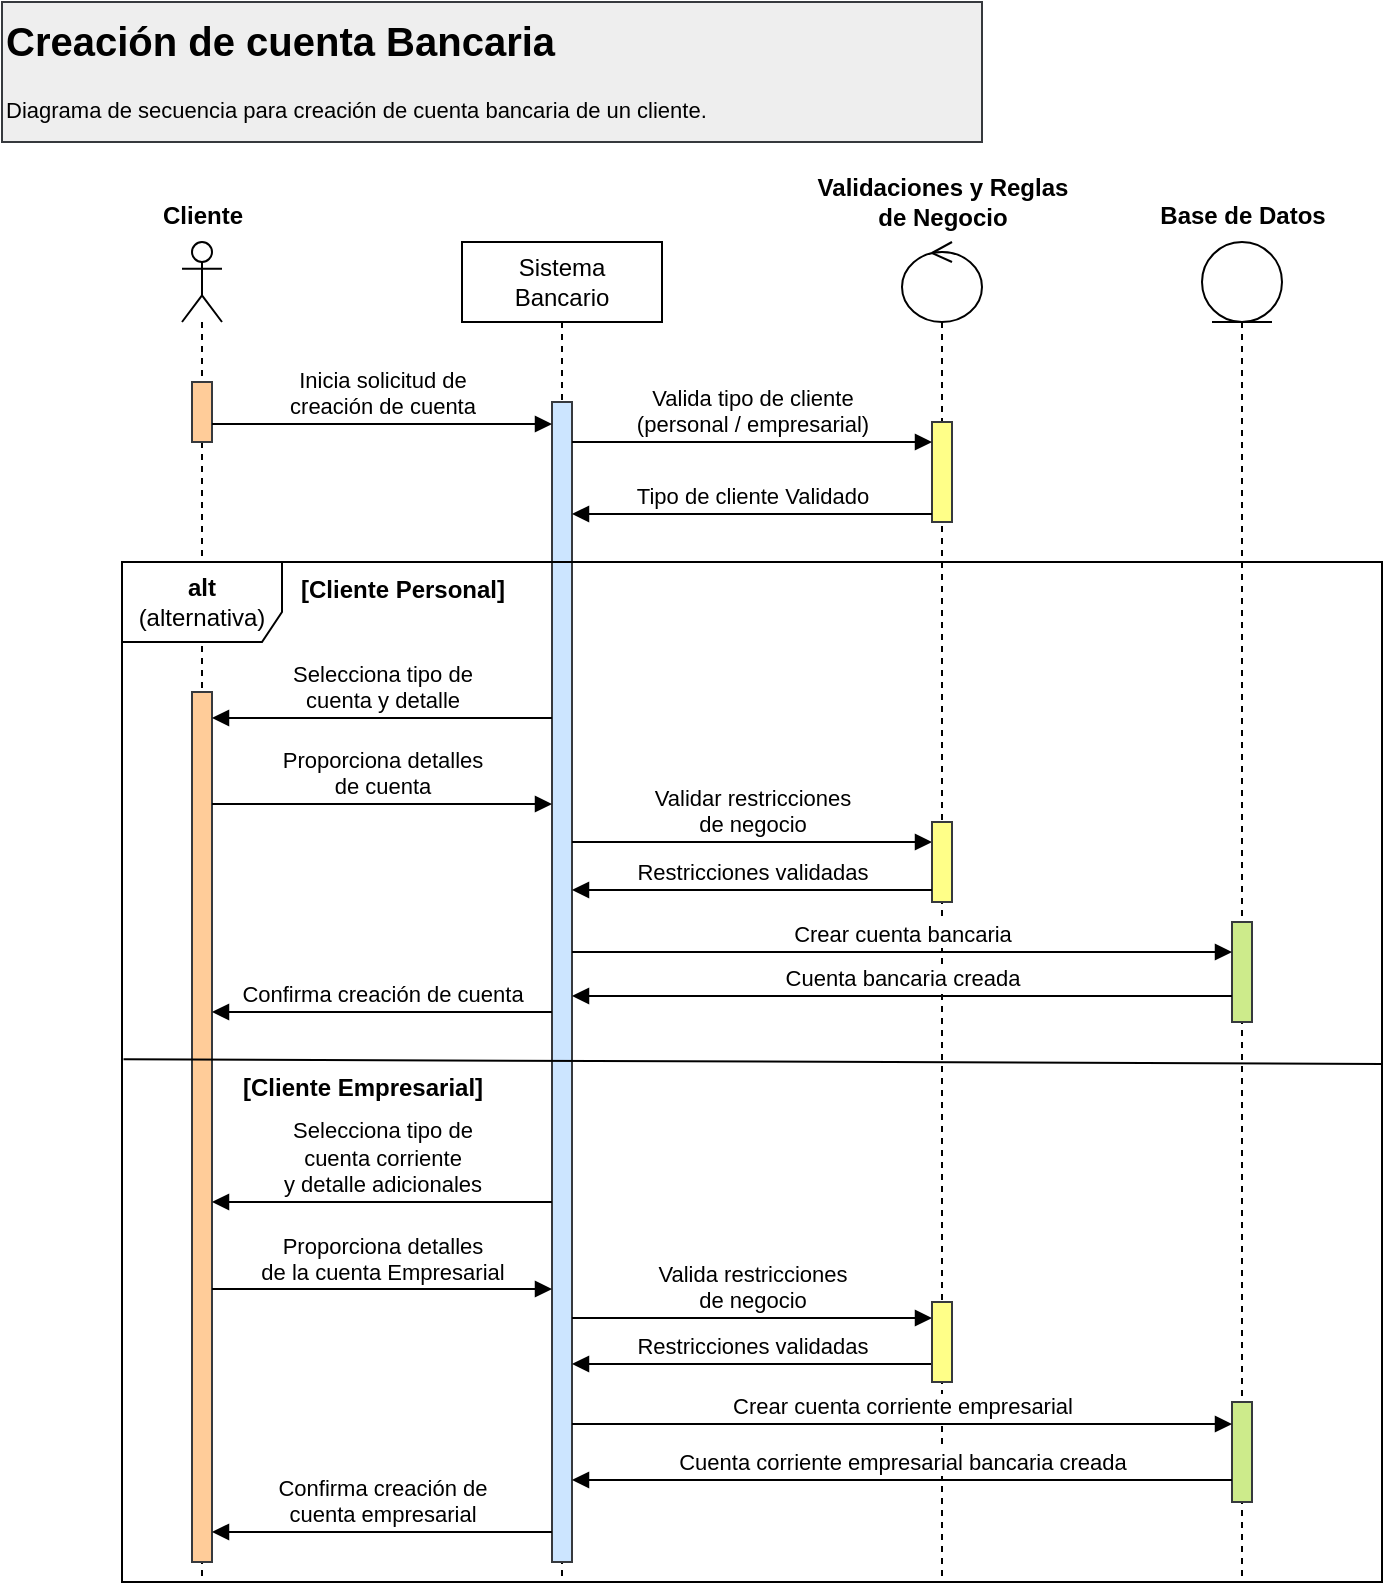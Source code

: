 <mxfile version="24.6.3" type="google">
  <diagram name="Página-1" id="D4xfMR_tDfcY7prQFISW">
    <mxGraphModel grid="1" page="1" gridSize="10" guides="1" tooltips="1" connect="1" arrows="1" fold="1" pageScale="1" pageWidth="1169" pageHeight="827" math="0" shadow="0">
      <root>
        <mxCell id="0" />
        <mxCell id="1" parent="0" />
        <mxCell id="BfA_5P8bwOXLROu7K_P--1" value="&lt;h1 style=&quot;margin-top: 0px;&quot;&gt;&lt;font style=&quot;font-size: 20px;&quot;&gt;Creación de cuenta Bancaria&lt;/font&gt;&lt;/h1&gt;&lt;p style=&quot;font-size: 11px;&quot;&gt;Diagrama de secuencia para creación de cuenta bancaria de un cliente.&lt;/p&gt;" style="text;html=1;whiteSpace=wrap;overflow=hidden;rounded=0;fillColor=#eeeeee;strokeColor=#36393d;fontSize=11;" vertex="1" parent="1">
          <mxGeometry x="10" y="10" width="490" height="70" as="geometry" />
        </mxCell>
        <mxCell id="BfA_5P8bwOXLROu7K_P--43" value="" style="shape=umlLifeline;perimeter=lifelinePerimeter;whiteSpace=wrap;html=1;container=1;dropTarget=0;collapsible=0;recursiveResize=0;outlineConnect=0;portConstraint=eastwest;newEdgeStyle={&quot;curved&quot;:0,&quot;rounded&quot;:0};participant=umlActor;" vertex="1" parent="1">
          <mxGeometry x="100" y="130" width="20" height="670" as="geometry" />
        </mxCell>
        <mxCell id="BfA_5P8bwOXLROu7K_P--57" value="" style="html=1;points=[[0,0,0,0,5],[0,1,0,0,-5],[1,0,0,0,5],[1,1,0,0,-5]];perimeter=orthogonalPerimeter;outlineConnect=0;targetShapes=umlLifeline;portConstraint=eastwest;newEdgeStyle={&quot;curved&quot;:0,&quot;rounded&quot;:0};fillColor=#ffcc99;strokeColor=#36393d;" vertex="1" parent="BfA_5P8bwOXLROu7K_P--43">
          <mxGeometry x="5" y="70" width="10" height="30" as="geometry" />
        </mxCell>
        <mxCell id="BfA_5P8bwOXLROu7K_P--64" value="" style="html=1;points=[[0,0,0,0,5],[0,1,0,0,-5],[1,0,0,0,5],[1,1,0,0,-5]];perimeter=orthogonalPerimeter;outlineConnect=0;targetShapes=umlLifeline;portConstraint=eastwest;newEdgeStyle={&quot;curved&quot;:0,&quot;rounded&quot;:0};fillColor=#ffcc99;strokeColor=#36393d;" vertex="1" parent="BfA_5P8bwOXLROu7K_P--43">
          <mxGeometry x="5" y="225" width="10" height="435" as="geometry" />
        </mxCell>
        <mxCell id="BfA_5P8bwOXLROu7K_P--44" value="Sistema&lt;br&gt;Bancario" style="shape=umlLifeline;perimeter=lifelinePerimeter;whiteSpace=wrap;html=1;container=1;dropTarget=0;collapsible=0;recursiveResize=0;outlineConnect=0;portConstraint=eastwest;newEdgeStyle={&quot;curved&quot;:0,&quot;rounded&quot;:0};" vertex="1" parent="1">
          <mxGeometry x="240" y="130" width="100" height="670" as="geometry" />
        </mxCell>
        <mxCell id="BfA_5P8bwOXLROu7K_P--56" value="" style="html=1;points=[[0,0,0,0,5],[0,1,0,0,-5],[1,0,0,0,5],[1,1,0,0,-5]];perimeter=orthogonalPerimeter;outlineConnect=0;targetShapes=umlLifeline;portConstraint=eastwest;newEdgeStyle={&quot;curved&quot;:0,&quot;rounded&quot;:0};fillColor=#cce5ff;strokeColor=#36393d;" vertex="1" parent="BfA_5P8bwOXLROu7K_P--44">
          <mxGeometry x="45" y="80" width="10" height="580" as="geometry" />
        </mxCell>
        <mxCell id="BfA_5P8bwOXLROu7K_P--45" value="Cliente" style="text;align=center;fontStyle=1;verticalAlign=middle;spacingLeft=3;spacingRight=3;strokeColor=none;rotatable=0;points=[[0,0.5],[1,0.5]];portConstraint=eastwest;html=1;" vertex="1" parent="1">
          <mxGeometry x="70" y="104" width="80" height="26" as="geometry" />
        </mxCell>
        <mxCell id="BfA_5P8bwOXLROu7K_P--46" value="" style="shape=umlLifeline;perimeter=lifelinePerimeter;whiteSpace=wrap;html=1;container=1;dropTarget=0;collapsible=0;recursiveResize=0;outlineConnect=0;portConstraint=eastwest;newEdgeStyle={&quot;curved&quot;:0,&quot;rounded&quot;:0};participant=umlControl;" vertex="1" parent="1">
          <mxGeometry x="460" y="130" width="40" height="670" as="geometry" />
        </mxCell>
        <mxCell id="BfA_5P8bwOXLROu7K_P--59" value="" style="html=1;points=[[0,0,0,0,5],[0,1,0,0,-5],[1,0,0,0,5],[1,1,0,0,-5]];perimeter=orthogonalPerimeter;outlineConnect=0;targetShapes=umlLifeline;portConstraint=eastwest;newEdgeStyle={&quot;curved&quot;:0,&quot;rounded&quot;:0};fillColor=#ffff88;strokeColor=#36393d;" vertex="1" parent="BfA_5P8bwOXLROu7K_P--46">
          <mxGeometry x="15" y="90" width="10" height="50" as="geometry" />
        </mxCell>
        <mxCell id="BfA_5P8bwOXLROu7K_P--47" value="Validaciones y Reglas&lt;br&gt;de Negocio" style="text;align=center;fontStyle=1;verticalAlign=middle;spacingLeft=3;spacingRight=3;strokeColor=none;rotatable=0;points=[[0,0.5],[1,0.5]];portConstraint=eastwest;html=1;" vertex="1" parent="1">
          <mxGeometry x="395" y="97" width="170" height="26" as="geometry" />
        </mxCell>
        <mxCell id="BfA_5P8bwOXLROu7K_P--48" value="" style="shape=umlLifeline;perimeter=lifelinePerimeter;whiteSpace=wrap;html=1;container=1;dropTarget=0;collapsible=0;recursiveResize=0;outlineConnect=0;portConstraint=eastwest;newEdgeStyle={&quot;curved&quot;:0,&quot;rounded&quot;:0};participant=umlEntity;" vertex="1" parent="1">
          <mxGeometry x="610" y="130" width="40" height="670" as="geometry" />
        </mxCell>
        <mxCell id="BfA_5P8bwOXLROu7K_P--49" value="Base de Datos" style="text;align=center;fontStyle=1;verticalAlign=middle;spacingLeft=3;spacingRight=3;strokeColor=none;rotatable=0;points=[[0,0.5],[1,0.5]];portConstraint=eastwest;html=1;" vertex="1" parent="1">
          <mxGeometry x="585" y="104" width="90" height="26" as="geometry" />
        </mxCell>
        <mxCell id="BfA_5P8bwOXLROu7K_P--55" value="Inicia solicitud de&lt;br&gt;creación de cuenta" style="html=1;verticalAlign=bottom;endArrow=block;curved=0;rounded=0;" edge="1" parent="1">
          <mxGeometry width="80" relative="1" as="geometry">
            <mxPoint x="115" y="221" as="sourcePoint" />
            <mxPoint x="285" y="221" as="targetPoint" />
          </mxGeometry>
        </mxCell>
        <mxCell id="BfA_5P8bwOXLROu7K_P--58" value="Valida tipo de cliente&lt;br&gt;(personal / empresarial)" style="html=1;verticalAlign=bottom;endArrow=block;curved=0;rounded=0;" edge="1" parent="1" target="BfA_5P8bwOXLROu7K_P--59">
          <mxGeometry width="80" relative="1" as="geometry">
            <mxPoint x="295" y="230" as="sourcePoint" />
            <mxPoint x="460" y="230" as="targetPoint" />
          </mxGeometry>
        </mxCell>
        <mxCell id="BfA_5P8bwOXLROu7K_P--60" value="Tipo de cliente Validado" style="html=1;verticalAlign=bottom;endArrow=block;curved=0;rounded=0;" edge="1" parent="1" source="BfA_5P8bwOXLROu7K_P--59">
          <mxGeometry width="80" relative="1" as="geometry">
            <mxPoint x="460" y="270" as="sourcePoint" />
            <mxPoint x="295" y="266" as="targetPoint" />
          </mxGeometry>
        </mxCell>
        <mxCell id="BfA_5P8bwOXLROu7K_P--61" value="&lt;b&gt;alt&lt;/b&gt;&lt;br&gt;(alternativa)" style="shape=umlFrame;whiteSpace=wrap;html=1;pointerEvents=0;width=80;height=40;" vertex="1" parent="1">
          <mxGeometry x="70" y="290" width="630" height="510" as="geometry" />
        </mxCell>
        <mxCell id="BfA_5P8bwOXLROu7K_P--62" value="[Cliente Personal]" style="text;align=center;fontStyle=1;verticalAlign=middle;spacingLeft=3;spacingRight=3;strokeColor=none;rotatable=0;points=[[0,0.5],[1,0.5]];portConstraint=eastwest;html=1;" vertex="1" parent="1">
          <mxGeometry x="150" y="291" width="120" height="26" as="geometry" />
        </mxCell>
        <mxCell id="BfA_5P8bwOXLROu7K_P--65" value="Proporciona detalles &lt;br&gt;de cuenta" style="html=1;verticalAlign=bottom;endArrow=block;curved=0;rounded=0;" edge="1" parent="1" target="BfA_5P8bwOXLROu7K_P--56">
          <mxGeometry width="80" relative="1" as="geometry">
            <mxPoint x="115" y="411" as="sourcePoint" />
            <mxPoint x="260" y="410" as="targetPoint" />
          </mxGeometry>
        </mxCell>
        <mxCell id="BfA_5P8bwOXLROu7K_P--66" value="Validar restricciones&lt;br&gt;de negocio" style="html=1;verticalAlign=bottom;endArrow=block;curved=0;rounded=0;" edge="1" parent="1">
          <mxGeometry width="80" relative="1" as="geometry">
            <mxPoint x="295" y="430" as="sourcePoint" />
            <mxPoint x="475" y="430" as="targetPoint" />
          </mxGeometry>
        </mxCell>
        <mxCell id="BfA_5P8bwOXLROu7K_P--67" value="" style="html=1;points=[[0,0,0,0,5],[0,1,0,0,-5],[1,0,0,0,5],[1,1,0,0,-5]];perimeter=orthogonalPerimeter;outlineConnect=0;targetShapes=umlLifeline;portConstraint=eastwest;newEdgeStyle={&quot;curved&quot;:0,&quot;rounded&quot;:0};fillColor=#ffff88;strokeColor=#36393d;" vertex="1" parent="1">
          <mxGeometry x="475" y="420" width="10" height="40" as="geometry" />
        </mxCell>
        <mxCell id="BfA_5P8bwOXLROu7K_P--68" value="Restricciones validadas" style="html=1;verticalAlign=bottom;endArrow=block;curved=0;rounded=0;" edge="1" parent="1">
          <mxGeometry width="80" relative="1" as="geometry">
            <mxPoint x="475" y="454" as="sourcePoint" />
            <mxPoint x="295" y="454" as="targetPoint" />
          </mxGeometry>
        </mxCell>
        <mxCell id="BfA_5P8bwOXLROu7K_P--69" value="" style="html=1;points=[[0,0,0,0,5],[0,1,0,0,-5],[1,0,0,0,5],[1,1,0,0,-5]];perimeter=orthogonalPerimeter;outlineConnect=0;targetShapes=umlLifeline;portConstraint=eastwest;newEdgeStyle={&quot;curved&quot;:0,&quot;rounded&quot;:0};fillColor=#cdeb8b;strokeColor=#36393d;" vertex="1" parent="1">
          <mxGeometry x="625" y="470" width="10" height="50" as="geometry" />
        </mxCell>
        <mxCell id="BfA_5P8bwOXLROu7K_P--70" value="Crear cuenta bancaria" style="html=1;verticalAlign=bottom;endArrow=block;curved=0;rounded=0;entryX=0;entryY=0;entryDx=0;entryDy=5;entryPerimeter=0;" edge="1" parent="1">
          <mxGeometry width="80" relative="1" as="geometry">
            <mxPoint x="295" y="485" as="sourcePoint" />
            <mxPoint x="625.0" y="485" as="targetPoint" />
          </mxGeometry>
        </mxCell>
        <mxCell id="BfA_5P8bwOXLROu7K_P--71" value="Cuenta bancaria creada" style="html=1;verticalAlign=bottom;endArrow=block;curved=0;rounded=0;" edge="1" parent="1">
          <mxGeometry width="80" relative="1" as="geometry">
            <mxPoint x="625.0" y="507" as="sourcePoint" />
            <mxPoint x="295" y="507" as="targetPoint" />
          </mxGeometry>
        </mxCell>
        <mxCell id="BfA_5P8bwOXLROu7K_P--72" value="Confirma creación de cuenta" style="html=1;verticalAlign=bottom;endArrow=block;curved=0;rounded=0;" edge="1" parent="1">
          <mxGeometry width="80" relative="1" as="geometry">
            <mxPoint x="285" y="515" as="sourcePoint" />
            <mxPoint x="115" y="515" as="targetPoint" />
          </mxGeometry>
        </mxCell>
        <mxCell id="BfA_5P8bwOXLROu7K_P--74" value="" style="endArrow=none;html=1;rounded=0;exitX=0.001;exitY=0.599;exitDx=0;exitDy=0;exitPerimeter=0;" edge="1" parent="1">
          <mxGeometry width="50" height="50" relative="1" as="geometry">
            <mxPoint x="70.75" y="538.58" as="sourcePoint" />
            <mxPoint x="700" y="541" as="targetPoint" />
          </mxGeometry>
        </mxCell>
        <mxCell id="BfA_5P8bwOXLROu7K_P--75" value="[Cliente Empresarial]" style="text;align=center;fontStyle=1;verticalAlign=middle;spacingLeft=3;spacingRight=3;strokeColor=none;rotatable=0;points=[[0,0.5],[1,0.5]];portConstraint=eastwest;html=1;" vertex="1" parent="1">
          <mxGeometry x="120" y="540" width="140" height="26" as="geometry" />
        </mxCell>
        <mxCell id="BfA_5P8bwOXLROu7K_P--77" value="Selecciona tipo de&lt;br&gt;cuenta y detalle" style="html=1;verticalAlign=bottom;endArrow=block;curved=0;rounded=0;" edge="1" parent="1">
          <mxGeometry width="80" relative="1" as="geometry">
            <mxPoint x="285" y="368" as="sourcePoint" />
            <mxPoint x="115" y="368" as="targetPoint" />
          </mxGeometry>
        </mxCell>
        <mxCell id="BfA_5P8bwOXLROu7K_P--78" value="Selecciona tipo de&lt;br&gt;cuenta corriente &lt;br&gt;y detalle adicionales" style="html=1;verticalAlign=bottom;endArrow=block;curved=0;rounded=0;" edge="1" parent="1">
          <mxGeometry width="80" relative="1" as="geometry">
            <mxPoint x="285" y="610" as="sourcePoint" />
            <mxPoint x="115" y="610" as="targetPoint" />
          </mxGeometry>
        </mxCell>
        <mxCell id="BfA_5P8bwOXLROu7K_P--79" value="Proporciona detalles &lt;br&gt;de la cuenta Empresarial" style="html=1;verticalAlign=bottom;endArrow=block;curved=0;rounded=0;" edge="1" parent="1">
          <mxGeometry width="80" relative="1" as="geometry">
            <mxPoint x="115" y="653.5" as="sourcePoint" />
            <mxPoint x="285" y="653.5" as="targetPoint" />
          </mxGeometry>
        </mxCell>
        <mxCell id="BfA_5P8bwOXLROu7K_P--80" value="Valida restricciones &lt;br&gt;de negocio" style="html=1;verticalAlign=bottom;endArrow=block;curved=0;rounded=0;" edge="1" parent="1">
          <mxGeometry width="80" relative="1" as="geometry">
            <mxPoint x="295" y="668" as="sourcePoint" />
            <mxPoint x="475" y="668" as="targetPoint" />
          </mxGeometry>
        </mxCell>
        <mxCell id="BfA_5P8bwOXLROu7K_P--81" value="Restricciones validadas" style="html=1;verticalAlign=bottom;endArrow=block;curved=0;rounded=0;" edge="1" parent="1">
          <mxGeometry width="80" relative="1" as="geometry">
            <mxPoint x="475" y="691" as="sourcePoint" />
            <mxPoint x="295" y="691" as="targetPoint" />
          </mxGeometry>
        </mxCell>
        <mxCell id="BfA_5P8bwOXLROu7K_P--82" value="" style="html=1;points=[[0,0,0,0,5],[0,1,0,0,-5],[1,0,0,0,5],[1,1,0,0,-5]];perimeter=orthogonalPerimeter;outlineConnect=0;targetShapes=umlLifeline;portConstraint=eastwest;newEdgeStyle={&quot;curved&quot;:0,&quot;rounded&quot;:0};fillColor=#ffff88;strokeColor=#36393d;" vertex="1" parent="1">
          <mxGeometry x="475" y="660" width="10" height="40" as="geometry" />
        </mxCell>
        <mxCell id="BfA_5P8bwOXLROu7K_P--83" value="" style="html=1;points=[[0,0,0,0,5],[0,1,0,0,-5],[1,0,0,0,5],[1,1,0,0,-5]];perimeter=orthogonalPerimeter;outlineConnect=0;targetShapes=umlLifeline;portConstraint=eastwest;newEdgeStyle={&quot;curved&quot;:0,&quot;rounded&quot;:0};fillColor=#cdeb8b;strokeColor=#36393d;" vertex="1" parent="1">
          <mxGeometry x="625" y="710" width="10" height="50" as="geometry" />
        </mxCell>
        <mxCell id="BfA_5P8bwOXLROu7K_P--84" value="Crear cuenta corriente empresarial" style="html=1;verticalAlign=bottom;endArrow=block;curved=0;rounded=0;" edge="1" parent="1">
          <mxGeometry width="80" relative="1" as="geometry">
            <mxPoint x="295" y="721" as="sourcePoint" />
            <mxPoint x="625.0" y="721" as="targetPoint" />
          </mxGeometry>
        </mxCell>
        <mxCell id="BfA_5P8bwOXLROu7K_P--85" value="Cuenta corriente empresarial bancaria creada" style="html=1;verticalAlign=bottom;endArrow=block;curved=0;rounded=0;" edge="1" parent="1">
          <mxGeometry width="80" relative="1" as="geometry">
            <mxPoint x="625.0" y="749" as="sourcePoint" />
            <mxPoint x="295" y="749" as="targetPoint" />
          </mxGeometry>
        </mxCell>
        <mxCell id="BfA_5P8bwOXLROu7K_P--86" value="Confirma creación de &lt;br&gt;cuenta empresarial" style="html=1;verticalAlign=bottom;endArrow=block;curved=0;rounded=0;" edge="1" parent="1">
          <mxGeometry width="80" relative="1" as="geometry">
            <mxPoint x="285" y="775.0" as="sourcePoint" />
            <mxPoint x="115" y="775.0" as="targetPoint" />
          </mxGeometry>
        </mxCell>
      </root>
    </mxGraphModel>
  </diagram>
</mxfile>
